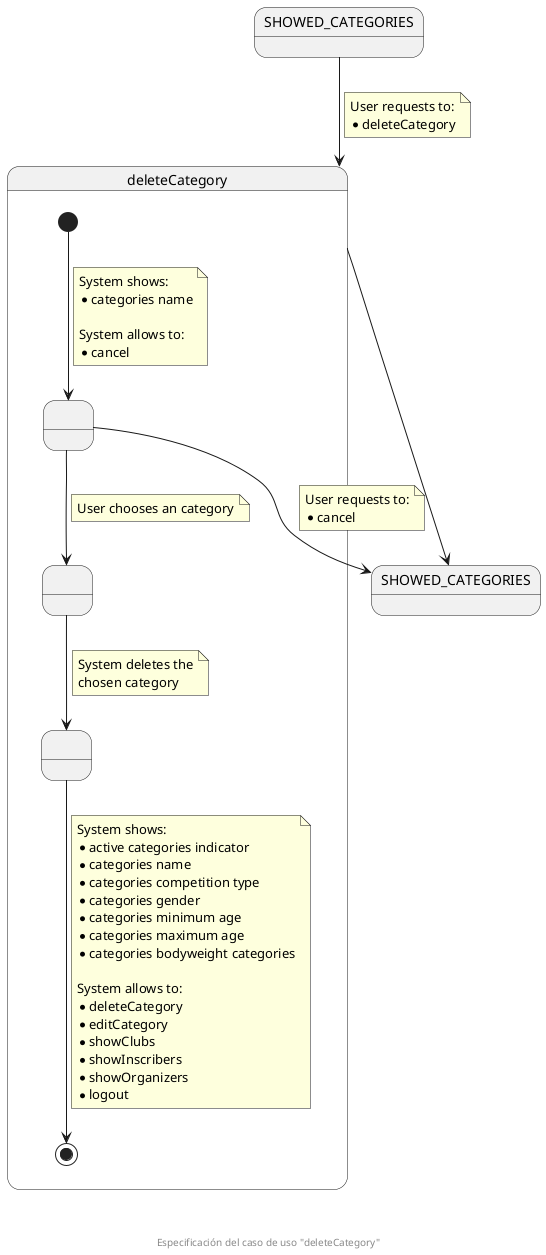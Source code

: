 @startuml
state SHOWED_CATEGORIES
state "SHOWED_CATEGORIES" as SHOWED_CATEGORIES_F
state deleteCategory {
  state " " as SHOWED_CATEGORIES_TO_BE_DELETED
  state " " as CHOSEN_CATEGORY
  state " " as CATEGORY_DELETED

  [*] --> SHOWED_CATEGORIES_TO_BE_DELETED
  note on link
    System shows:
    * categories name

    System allows to:
    * cancel
  end note
  
  SHOWED_CATEGORIES_TO_BE_DELETED --> CHOSEN_CATEGORY
  note on link
    User chooses an category
  end note

  SHOWED_CATEGORIES_TO_BE_DELETED --> SHOWED_CATEGORIES_F
  note on link
    User requests to:
    * cancel
  end note

  CHOSEN_CATEGORY --> CATEGORY_DELETED
  note on link
    System deletes the
    chosen category
  end note

  CATEGORY_DELETED --> [*]
  note on link
    System shows:
    * active categories indicator
    * categories name
    * categories competition type
    * categories gender
    * categories minimum age
    * categories maximum age
    * categories bodyweight categories

    System allows to:
    * deleteCategory
    * editCategory
    * showClubs
    * showInscribers
    * showOrganizers
    * logout
  end note
}

SHOWED_CATEGORIES --> deleteCategory
note on link
  User requests to:
  * deleteCategory
end note

deleteCategory --> SHOWED_CATEGORIES_F

footer \n\n\n Especificación del caso de uso "deleteCategory"
@enduml
